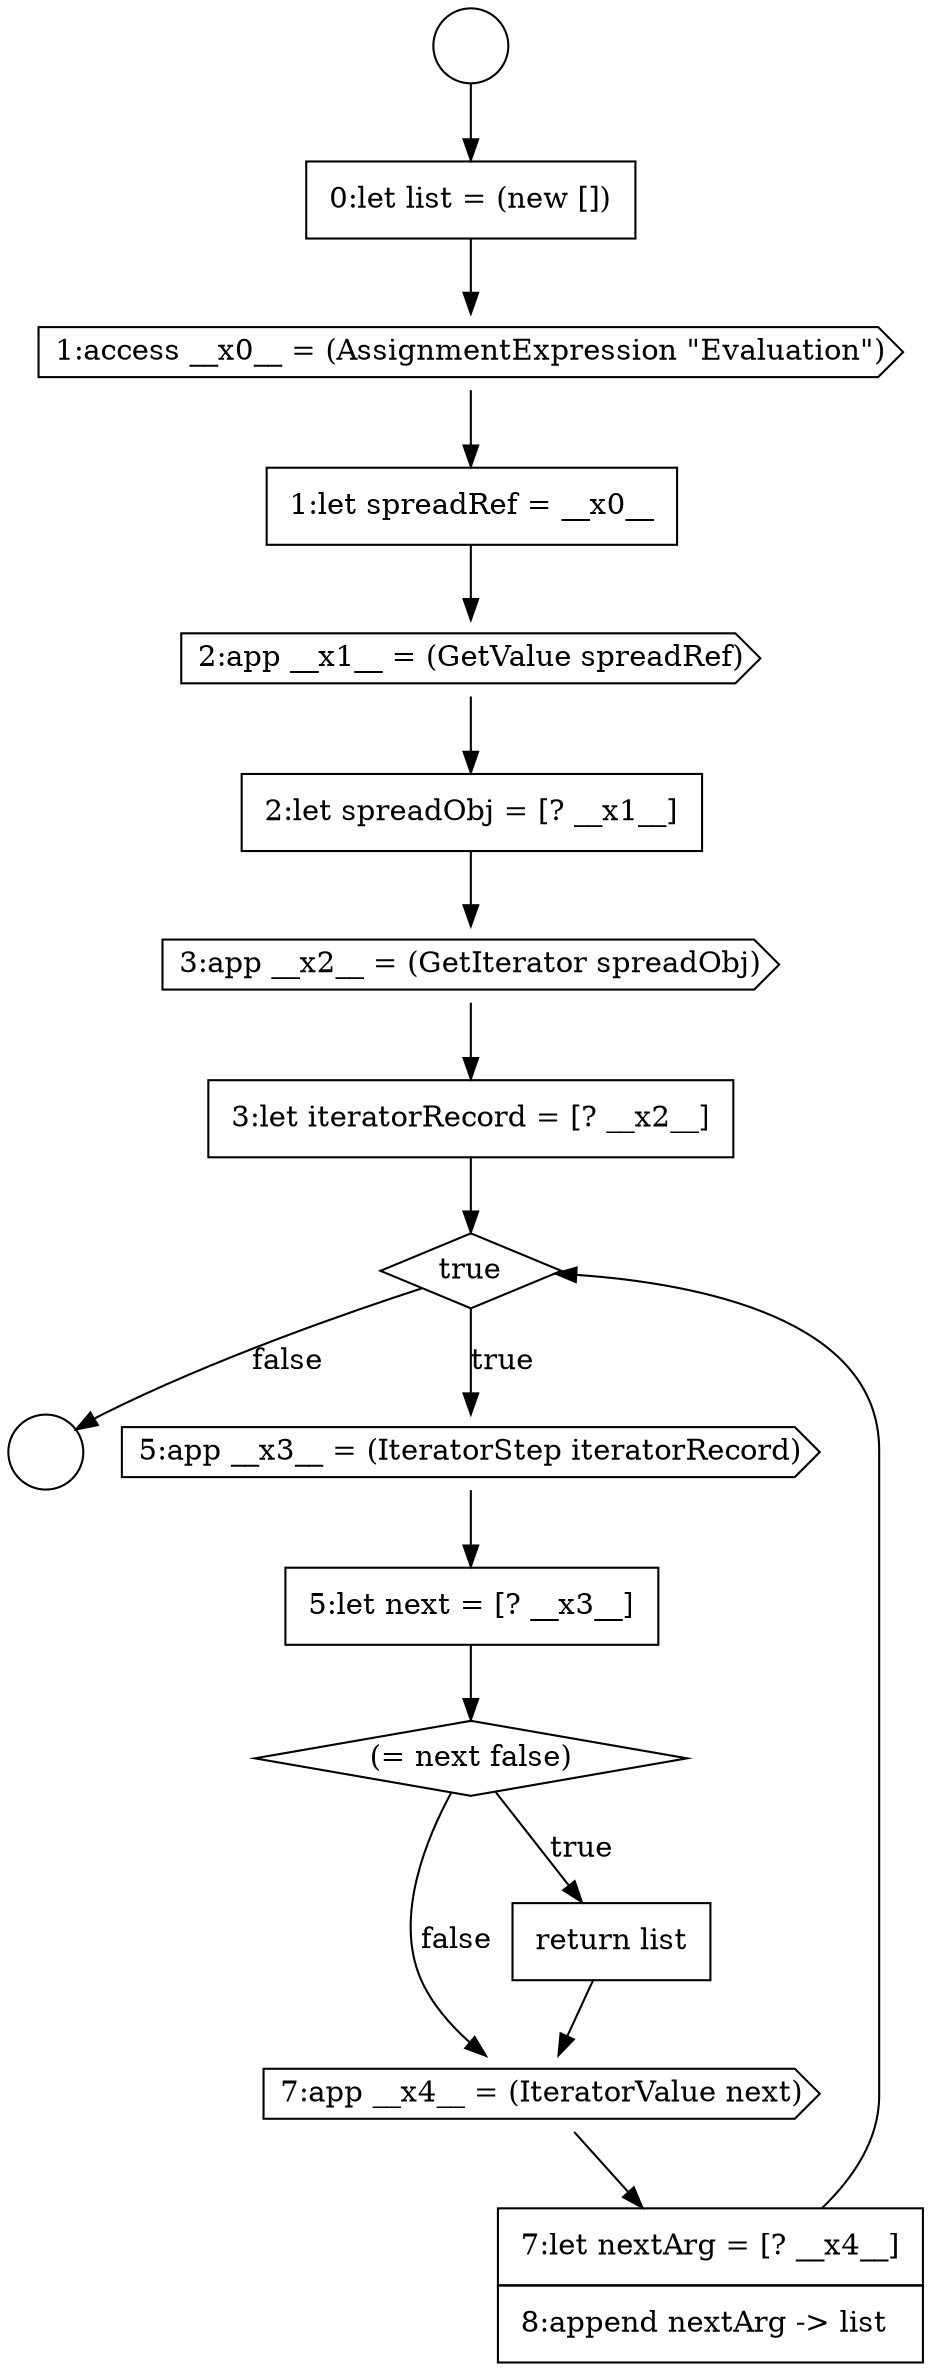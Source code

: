 digraph {
  node4762 [shape=diamond, label=<<font color="black">true</font>> color="black" fillcolor="white" style=filled]
  node4760 [shape=cds, label=<<font color="black">3:app __x2__ = (GetIterator spreadObj)</font>> color="black" fillcolor="white" style=filled]
  node4756 [shape=cds, label=<<font color="black">1:access __x0__ = (AssignmentExpression &quot;Evaluation&quot;)</font>> color="black" fillcolor="white" style=filled]
  node4753 [shape=circle label=" " color="black" fillcolor="white" style=filled]
  node4757 [shape=none, margin=0, label=<<font color="black">
    <table border="0" cellborder="1" cellspacing="0" cellpadding="10">
      <tr><td align="left">1:let spreadRef = __x0__</td></tr>
    </table>
  </font>> color="black" fillcolor="white" style=filled]
  node4765 [shape=diamond, label=<<font color="black">(= next false)</font>> color="black" fillcolor="white" style=filled]
  node4758 [shape=cds, label=<<font color="black">2:app __x1__ = (GetValue spreadRef)</font>> color="black" fillcolor="white" style=filled]
  node4764 [shape=none, margin=0, label=<<font color="black">
    <table border="0" cellborder="1" cellspacing="0" cellpadding="10">
      <tr><td align="left">5:let next = [? __x3__]</td></tr>
    </table>
  </font>> color="black" fillcolor="white" style=filled]
  node4754 [shape=circle label=" " color="black" fillcolor="white" style=filled]
  node4768 [shape=none, margin=0, label=<<font color="black">
    <table border="0" cellborder="1" cellspacing="0" cellpadding="10">
      <tr><td align="left">7:let nextArg = [? __x4__]</td></tr>
      <tr><td align="left">8:append nextArg -&gt; list</td></tr>
    </table>
  </font>> color="black" fillcolor="white" style=filled]
  node4763 [shape=cds, label=<<font color="black">5:app __x3__ = (IteratorStep iteratorRecord)</font>> color="black" fillcolor="white" style=filled]
  node4759 [shape=none, margin=0, label=<<font color="black">
    <table border="0" cellborder="1" cellspacing="0" cellpadding="10">
      <tr><td align="left">2:let spreadObj = [? __x1__]</td></tr>
    </table>
  </font>> color="black" fillcolor="white" style=filled]
  node4755 [shape=none, margin=0, label=<<font color="black">
    <table border="0" cellborder="1" cellspacing="0" cellpadding="10">
      <tr><td align="left">0:let list = (new [])</td></tr>
    </table>
  </font>> color="black" fillcolor="white" style=filled]
  node4767 [shape=cds, label=<<font color="black">7:app __x4__ = (IteratorValue next)</font>> color="black" fillcolor="white" style=filled]
  node4761 [shape=none, margin=0, label=<<font color="black">
    <table border="0" cellborder="1" cellspacing="0" cellpadding="10">
      <tr><td align="left">3:let iteratorRecord = [? __x2__]</td></tr>
    </table>
  </font>> color="black" fillcolor="white" style=filled]
  node4766 [shape=none, margin=0, label=<<font color="black">
    <table border="0" cellborder="1" cellspacing="0" cellpadding="10">
      <tr><td align="left">return list</td></tr>
    </table>
  </font>> color="black" fillcolor="white" style=filled]
  node4762 -> node4763 [label=<<font color="black">true</font>> color="black"]
  node4762 -> node4754 [label=<<font color="black">false</font>> color="black"]
  node4768 -> node4762 [ color="black"]
  node4766 -> node4767 [ color="black"]
  node4756 -> node4757 [ color="black"]
  node4763 -> node4764 [ color="black"]
  node4761 -> node4762 [ color="black"]
  node4767 -> node4768 [ color="black"]
  node4758 -> node4759 [ color="black"]
  node4757 -> node4758 [ color="black"]
  node4755 -> node4756 [ color="black"]
  node4753 -> node4755 [ color="black"]
  node4764 -> node4765 [ color="black"]
  node4759 -> node4760 [ color="black"]
  node4765 -> node4766 [label=<<font color="black">true</font>> color="black"]
  node4765 -> node4767 [label=<<font color="black">false</font>> color="black"]
  node4760 -> node4761 [ color="black"]
}
